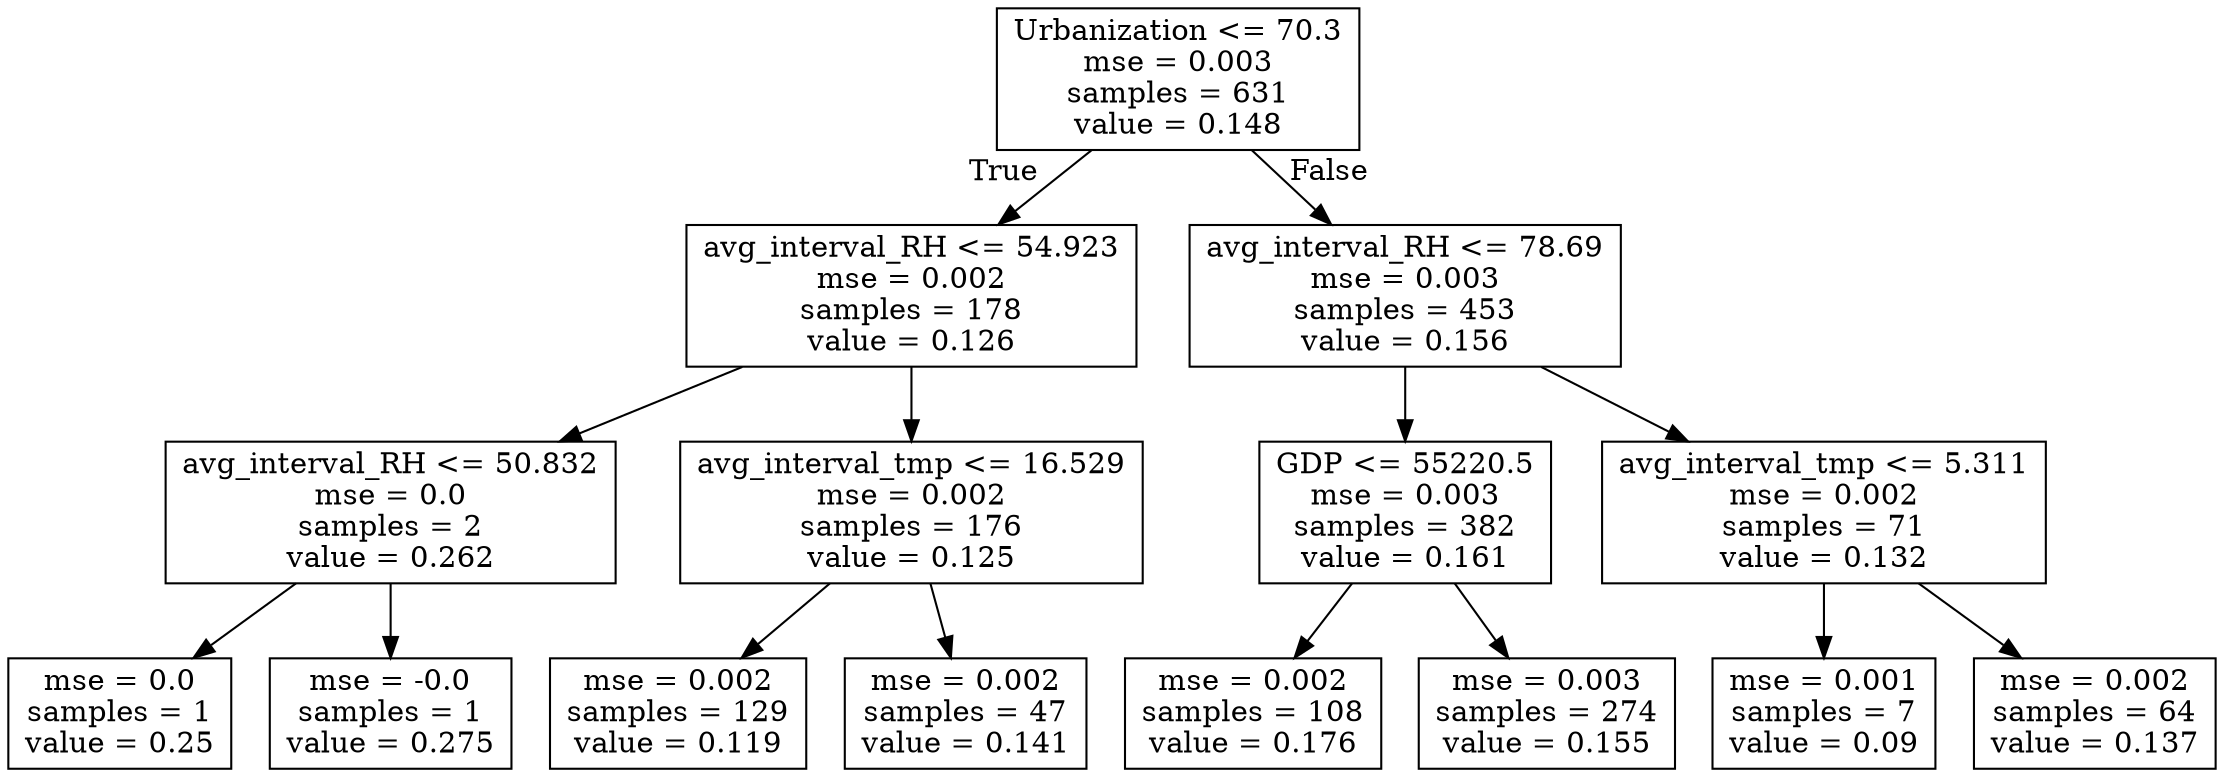 digraph Tree {
node [shape=box] ;
0 [label="Urbanization <= 70.3\nmse = 0.003\nsamples = 631\nvalue = 0.148"] ;
1 [label="avg_interval_RH <= 54.923\nmse = 0.002\nsamples = 178\nvalue = 0.126"] ;
0 -> 1 [labeldistance=2.5, labelangle=45, headlabel="True"] ;
2 [label="avg_interval_RH <= 50.832\nmse = 0.0\nsamples = 2\nvalue = 0.262"] ;
1 -> 2 ;
3 [label="mse = 0.0\nsamples = 1\nvalue = 0.25"] ;
2 -> 3 ;
4 [label="mse = -0.0\nsamples = 1\nvalue = 0.275"] ;
2 -> 4 ;
5 [label="avg_interval_tmp <= 16.529\nmse = 0.002\nsamples = 176\nvalue = 0.125"] ;
1 -> 5 ;
6 [label="mse = 0.002\nsamples = 129\nvalue = 0.119"] ;
5 -> 6 ;
7 [label="mse = 0.002\nsamples = 47\nvalue = 0.141"] ;
5 -> 7 ;
8 [label="avg_interval_RH <= 78.69\nmse = 0.003\nsamples = 453\nvalue = 0.156"] ;
0 -> 8 [labeldistance=2.5, labelangle=-45, headlabel="False"] ;
9 [label="GDP <= 55220.5\nmse = 0.003\nsamples = 382\nvalue = 0.161"] ;
8 -> 9 ;
10 [label="mse = 0.002\nsamples = 108\nvalue = 0.176"] ;
9 -> 10 ;
11 [label="mse = 0.003\nsamples = 274\nvalue = 0.155"] ;
9 -> 11 ;
12 [label="avg_interval_tmp <= 5.311\nmse = 0.002\nsamples = 71\nvalue = 0.132"] ;
8 -> 12 ;
13 [label="mse = 0.001\nsamples = 7\nvalue = 0.09"] ;
12 -> 13 ;
14 [label="mse = 0.002\nsamples = 64\nvalue = 0.137"] ;
12 -> 14 ;
}